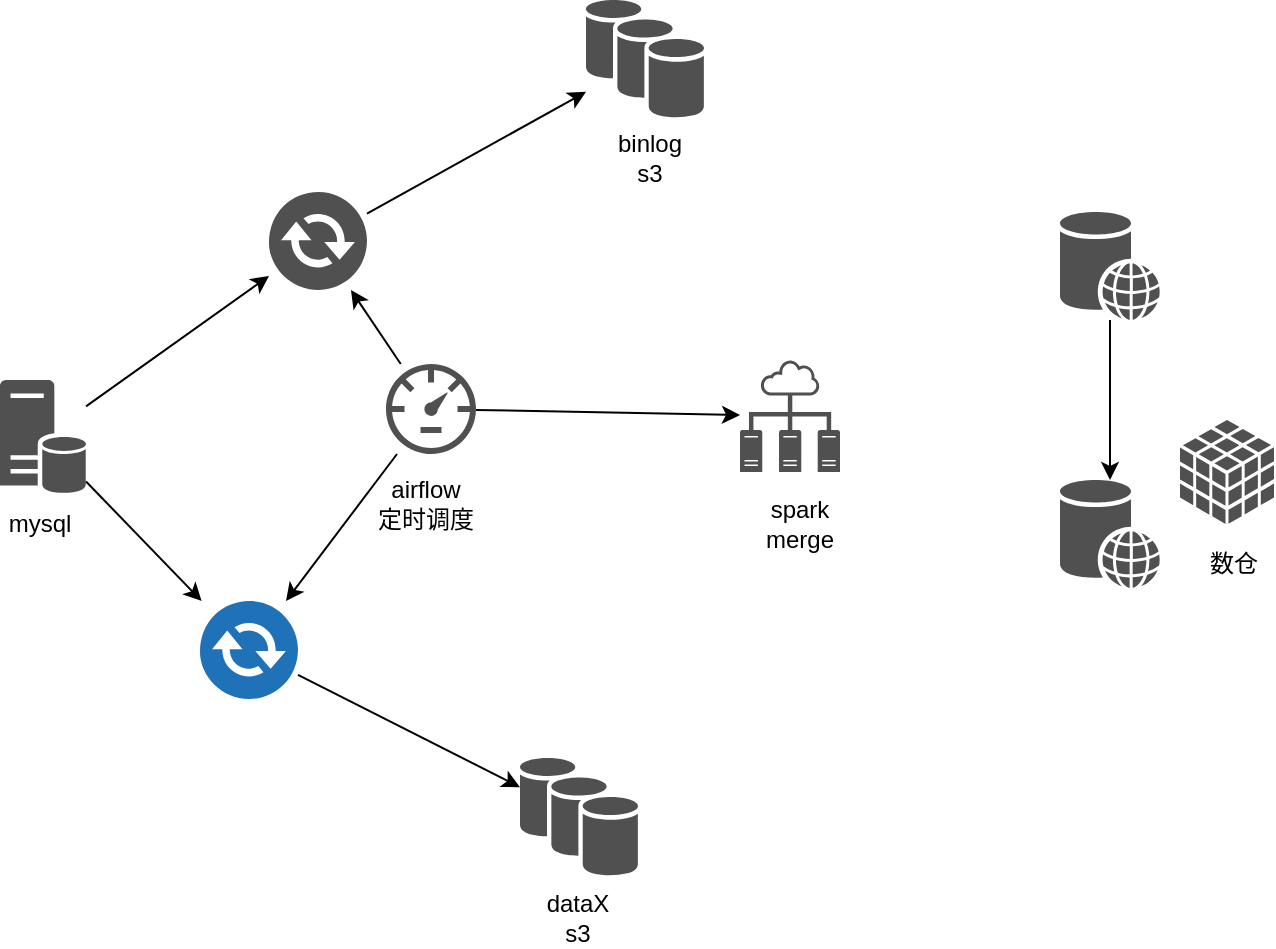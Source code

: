 <mxfile version="11.1.4" type="github"><diagram id="5G3DccSjeHKjEDHqZjOz" name="第 1 页"><mxGraphModel dx="946" dy="664" grid="1" gridSize="10" guides="1" tooltips="1" connect="1" arrows="1" fold="1" page="1" pageScale="1" pageWidth="827" pageHeight="1169" math="0" shadow="0"><root><mxCell id="0"/><mxCell id="1" parent="0"/><mxCell id="3kG8ImNUKxXZy9g2lX6r-1" value="" style="shadow=0;dashed=0;html=1;strokeColor=none;fillColor=#505050;labelPosition=center;verticalLabelPosition=bottom;verticalAlign=top;outlineConnect=0;align=center;shape=mxgraph.office.databases.database_availability_group;" vertex="1" parent="1"><mxGeometry x="433" y="130" width="59" height="59" as="geometry"/></mxCell><mxCell id="3kG8ImNUKxXZy9g2lX6r-6" style="rounded=0;orthogonalLoop=1;jettySize=auto;html=1;" edge="1" parent="1" source="3kG8ImNUKxXZy9g2lX6r-8" target="3kG8ImNUKxXZy9g2lX6r-1"><mxGeometry relative="1" as="geometry"/></mxCell><mxCell id="3kG8ImNUKxXZy9g2lX6r-7" style="edgeStyle=none;rounded=0;orthogonalLoop=1;jettySize=auto;html=1;" edge="1" parent="1" source="3kG8ImNUKxXZy9g2lX6r-10" target="3kG8ImNUKxXZy9g2lX6r-4"><mxGeometry relative="1" as="geometry"/></mxCell><mxCell id="3kG8ImNUKxXZy9g2lX6r-2" value="" style="shadow=0;dashed=0;html=1;strokeColor=none;fillColor=#505050;labelPosition=center;verticalLabelPosition=bottom;verticalAlign=top;outlineConnect=0;align=center;shape=mxgraph.office.databases.database_server;" vertex="1" parent="1"><mxGeometry x="140" y="320" width="43" height="57" as="geometry"/></mxCell><mxCell id="3kG8ImNUKxXZy9g2lX6r-25" value="" style="edgeStyle=none;rounded=0;orthogonalLoop=1;jettySize=auto;html=1;" edge="1" parent="1" source="3kG8ImNUKxXZy9g2lX6r-3" target="3kG8ImNUKxXZy9g2lX6r-24"><mxGeometry relative="1" as="geometry"/></mxCell><mxCell id="3kG8ImNUKxXZy9g2lX6r-3" value="" style="shadow=0;dashed=0;html=1;strokeColor=none;fillColor=#505050;labelPosition=center;verticalLabelPosition=bottom;verticalAlign=top;outlineConnect=0;align=center;shape=mxgraph.office.databases.web_store;" vertex="1" parent="1"><mxGeometry x="670" y="236" width="50" height="54" as="geometry"/></mxCell><mxCell id="3kG8ImNUKxXZy9g2lX6r-24" value="" style="shadow=0;dashed=0;html=1;strokeColor=none;fillColor=#505050;labelPosition=center;verticalLabelPosition=bottom;verticalAlign=top;outlineConnect=0;align=center;shape=mxgraph.office.databases.web_store;" vertex="1" parent="1"><mxGeometry x="670" y="370" width="50" height="54" as="geometry"/></mxCell><mxCell id="3kG8ImNUKxXZy9g2lX6r-4" value="" style="shadow=0;dashed=0;html=1;strokeColor=none;fillColor=#505050;labelPosition=center;verticalLabelPosition=bottom;verticalAlign=top;outlineConnect=0;align=center;shape=mxgraph.office.databases.database_availability_group;" vertex="1" parent="1"><mxGeometry x="400" y="509" width="59" height="59" as="geometry"/></mxCell><mxCell id="3kG8ImNUKxXZy9g2lX6r-20" style="edgeStyle=none;rounded=0;orthogonalLoop=1;jettySize=auto;html=1;" edge="1" parent="1" source="3kG8ImNUKxXZy9g2lX6r-5" target="3kG8ImNUKxXZy9g2lX6r-8"><mxGeometry relative="1" as="geometry"/></mxCell><mxCell id="3kG8ImNUKxXZy9g2lX6r-21" style="edgeStyle=none;rounded=0;orthogonalLoop=1;jettySize=auto;html=1;" edge="1" parent="1" source="3kG8ImNUKxXZy9g2lX6r-5" target="3kG8ImNUKxXZy9g2lX6r-10"><mxGeometry relative="1" as="geometry"/></mxCell><mxCell id="3kG8ImNUKxXZy9g2lX6r-22" style="edgeStyle=none;rounded=0;orthogonalLoop=1;jettySize=auto;html=1;" edge="1" parent="1" source="3kG8ImNUKxXZy9g2lX6r-5" target="3kG8ImNUKxXZy9g2lX6r-14"><mxGeometry relative="1" as="geometry"/></mxCell><mxCell id="3kG8ImNUKxXZy9g2lX6r-5" value="" style="pointerEvents=1;shadow=0;dashed=0;html=1;strokeColor=none;fillColor=#505050;labelPosition=center;verticalLabelPosition=bottom;verticalAlign=top;outlineConnect=0;align=center;shape=mxgraph.office.concepts.bandwidth;" vertex="1" parent="1"><mxGeometry x="333" y="312" width="45" height="45" as="geometry"/></mxCell><mxCell id="3kG8ImNUKxXZy9g2lX6r-8" value="" style="pointerEvents=1;shadow=0;dashed=0;html=1;strokeColor=none;fillColor=#505050;labelPosition=center;verticalLabelPosition=bottom;verticalAlign=top;outlineConnect=0;align=center;shape=mxgraph.office.communications.exchange_active_sync;" vertex="1" parent="1"><mxGeometry x="274.5" y="226" width="49" height="49" as="geometry"/></mxCell><mxCell id="3kG8ImNUKxXZy9g2lX6r-9" style="rounded=0;orthogonalLoop=1;jettySize=auto;html=1;" edge="1" parent="1" source="3kG8ImNUKxXZy9g2lX6r-2" target="3kG8ImNUKxXZy9g2lX6r-8"><mxGeometry relative="1" as="geometry"><mxPoint x="183" y="339.417" as="sourcePoint"/><mxPoint x="390" y="251.963" as="targetPoint"/></mxGeometry></mxCell><mxCell id="3kG8ImNUKxXZy9g2lX6r-10" value="" style="pointerEvents=1;shadow=0;dashed=0;html=1;strokeColor=none;fillColor=#505050;labelPosition=center;verticalLabelPosition=bottom;verticalAlign=top;outlineConnect=0;align=center;shape=mxgraph.office.communications.exchange_active_sync;fillColor=#2072B8;" vertex="1" parent="1"><mxGeometry x="240" y="430.5" width="49" height="49" as="geometry"/></mxCell><mxCell id="3kG8ImNUKxXZy9g2lX6r-11" style="edgeStyle=none;rounded=0;orthogonalLoop=1;jettySize=auto;html=1;" edge="1" parent="1" source="3kG8ImNUKxXZy9g2lX6r-2" target="3kG8ImNUKxXZy9g2lX6r-10"><mxGeometry relative="1" as="geometry"><mxPoint x="183" y="359.677" as="sourcePoint"/><mxPoint x="384" y="464.165" as="targetPoint"/></mxGeometry></mxCell><mxCell id="3kG8ImNUKxXZy9g2lX6r-12" value="binlog&lt;br&gt;s3" style="text;html=1;strokeColor=none;fillColor=none;align=center;verticalAlign=middle;whiteSpace=wrap;rounded=0;" vertex="1" parent="1"><mxGeometry x="445" y="199" width="40" height="20" as="geometry"/></mxCell><mxCell id="3kG8ImNUKxXZy9g2lX6r-13" value="dataX&lt;br&gt;s3" style="text;html=1;strokeColor=none;fillColor=none;align=center;verticalAlign=middle;whiteSpace=wrap;rounded=0;" vertex="1" parent="1"><mxGeometry x="409" y="579" width="40" height="20" as="geometry"/></mxCell><mxCell id="3kG8ImNUKxXZy9g2lX6r-14" value="" style="pointerEvents=1;shadow=0;dashed=0;html=1;strokeColor=none;fillColor=#505050;labelPosition=center;verticalLabelPosition=bottom;verticalAlign=top;outlineConnect=0;align=center;shape=mxgraph.office.concepts.technical_diagram;" vertex="1" parent="1"><mxGeometry x="510" y="310" width="50" height="56" as="geometry"/></mxCell><mxCell id="3kG8ImNUKxXZy9g2lX6r-15" value="airflow&lt;br&gt;定时调度" style="text;html=1;strokeColor=none;fillColor=none;align=center;verticalAlign=middle;whiteSpace=wrap;rounded=0;" vertex="1" parent="1"><mxGeometry x="313" y="372" width="80" height="20" as="geometry"/></mxCell><mxCell id="3kG8ImNUKxXZy9g2lX6r-16" value="" style="shadow=0;dashed=0;html=1;strokeColor=none;fillColor=#505050;labelPosition=center;verticalLabelPosition=bottom;verticalAlign=top;outlineConnect=0;align=center;shape=mxgraph.office.databases.database_cube;" vertex="1" parent="1"><mxGeometry x="730" y="340" width="47" height="52" as="geometry"/></mxCell><mxCell id="3kG8ImNUKxXZy9g2lX6r-17" value="mysql" style="text;html=1;strokeColor=none;fillColor=none;align=center;verticalAlign=middle;whiteSpace=wrap;rounded=0;" vertex="1" parent="1"><mxGeometry x="140" y="382" width="40" height="20" as="geometry"/></mxCell><mxCell id="3kG8ImNUKxXZy9g2lX6r-18" value="数仓" style="text;html=1;strokeColor=none;fillColor=none;align=center;verticalAlign=middle;whiteSpace=wrap;rounded=0;" vertex="1" parent="1"><mxGeometry x="737" y="402" width="40" height="20" as="geometry"/></mxCell><mxCell id="3kG8ImNUKxXZy9g2lX6r-23" value="spark&lt;br&gt;merge" style="text;html=1;strokeColor=none;fillColor=none;align=center;verticalAlign=middle;whiteSpace=wrap;rounded=0;" vertex="1" parent="1"><mxGeometry x="520" y="382" width="40" height="20" as="geometry"/></mxCell></root></mxGraphModel></diagram></mxfile>